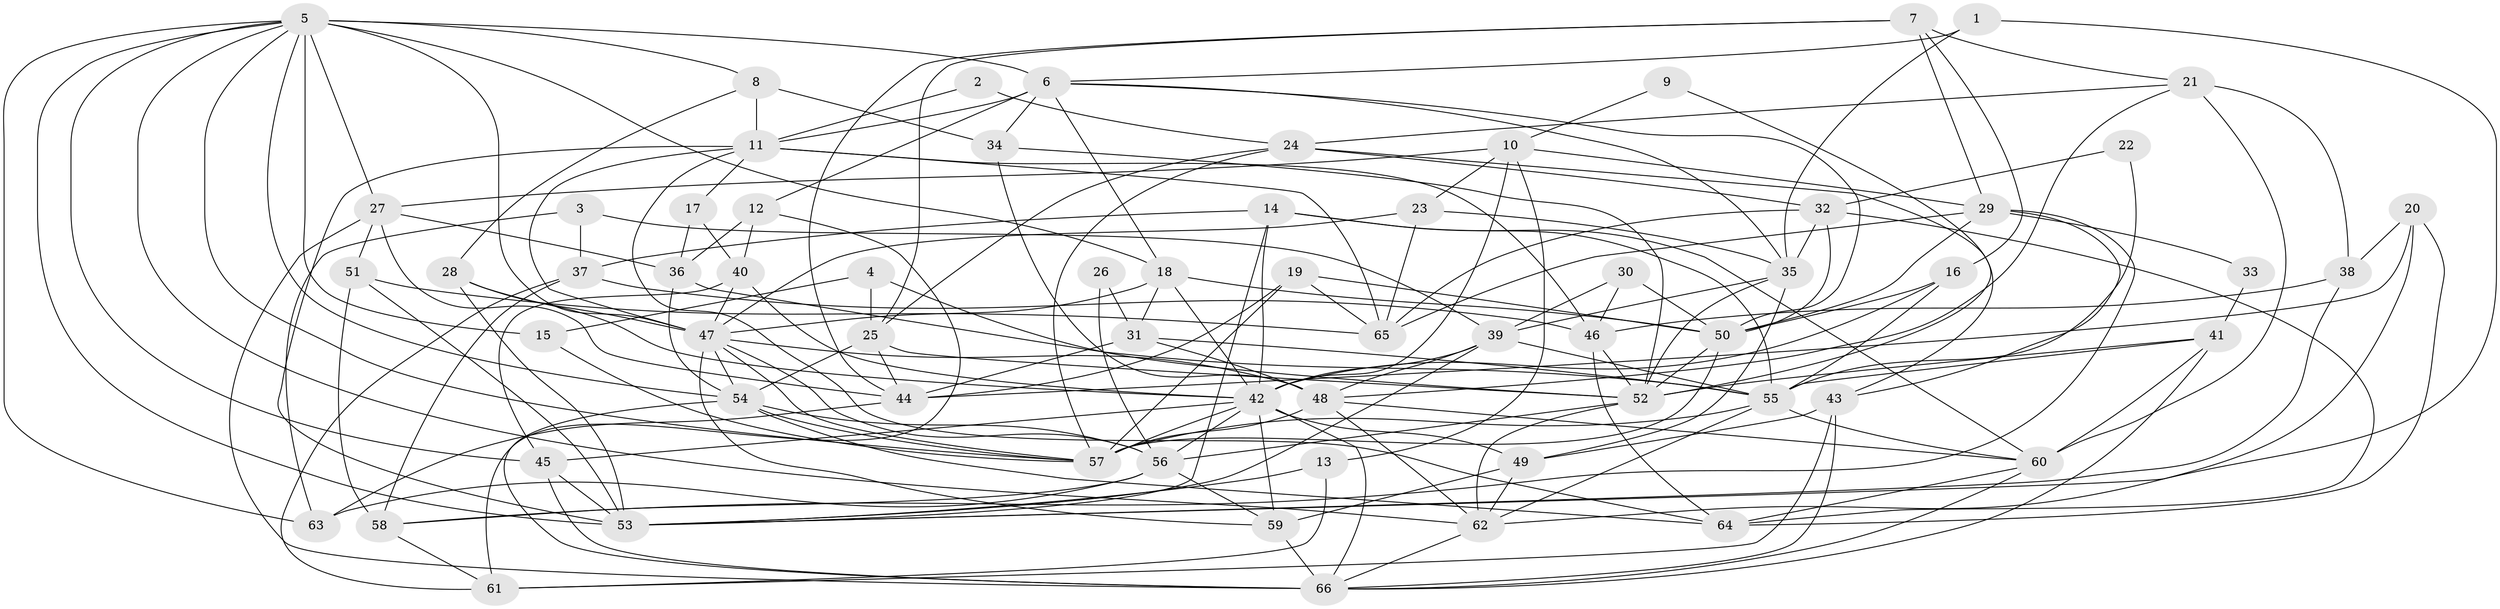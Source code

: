 // original degree distribution, {3: 0.2824427480916031, 9: 0.007633587786259542, 4: 0.32061068702290074, 7: 0.03816793893129771, 2: 0.09923664122137404, 5: 0.19083969465648856, 6: 0.05343511450381679, 8: 0.007633587786259542}
// Generated by graph-tools (version 1.1) at 2025/26/03/09/25 03:26:14]
// undirected, 66 vertices, 188 edges
graph export_dot {
graph [start="1"]
  node [color=gray90,style=filled];
  1;
  2;
  3;
  4;
  5;
  6;
  7;
  8;
  9;
  10;
  11;
  12;
  13;
  14;
  15;
  16;
  17;
  18;
  19;
  20;
  21;
  22;
  23;
  24;
  25;
  26;
  27;
  28;
  29;
  30;
  31;
  32;
  33;
  34;
  35;
  36;
  37;
  38;
  39;
  40;
  41;
  42;
  43;
  44;
  45;
  46;
  47;
  48;
  49;
  50;
  51;
  52;
  53;
  54;
  55;
  56;
  57;
  58;
  59;
  60;
  61;
  62;
  63;
  64;
  65;
  66;
  1 -- 6 [weight=1.0];
  1 -- 35 [weight=1.0];
  1 -- 53 [weight=1.0];
  2 -- 11 [weight=1.0];
  2 -- 24 [weight=1.0];
  3 -- 37 [weight=1.0];
  3 -- 39 [weight=1.0];
  3 -- 63 [weight=1.0];
  4 -- 15 [weight=1.0];
  4 -- 25 [weight=1.0];
  4 -- 52 [weight=1.0];
  5 -- 6 [weight=1.0];
  5 -- 8 [weight=1.0];
  5 -- 15 [weight=1.0];
  5 -- 18 [weight=1.0];
  5 -- 27 [weight=1.0];
  5 -- 45 [weight=1.0];
  5 -- 47 [weight=2.0];
  5 -- 53 [weight=1.0];
  5 -- 54 [weight=1.0];
  5 -- 57 [weight=1.0];
  5 -- 62 [weight=1.0];
  5 -- 63 [weight=1.0];
  6 -- 11 [weight=1.0];
  6 -- 12 [weight=1.0];
  6 -- 18 [weight=1.0];
  6 -- 34 [weight=1.0];
  6 -- 35 [weight=1.0];
  6 -- 50 [weight=1.0];
  7 -- 16 [weight=1.0];
  7 -- 21 [weight=1.0];
  7 -- 25 [weight=1.0];
  7 -- 29 [weight=1.0];
  7 -- 44 [weight=1.0];
  8 -- 11 [weight=1.0];
  8 -- 28 [weight=1.0];
  8 -- 34 [weight=1.0];
  9 -- 10 [weight=1.0];
  9 -- 52 [weight=1.0];
  10 -- 13 [weight=1.0];
  10 -- 23 [weight=1.0];
  10 -- 27 [weight=1.0];
  10 -- 29 [weight=1.0];
  10 -- 42 [weight=1.0];
  11 -- 17 [weight=1.0];
  11 -- 46 [weight=1.0];
  11 -- 47 [weight=1.0];
  11 -- 53 [weight=1.0];
  11 -- 64 [weight=1.0];
  11 -- 65 [weight=1.0];
  12 -- 36 [weight=1.0];
  12 -- 40 [weight=1.0];
  12 -- 61 [weight=1.0];
  13 -- 53 [weight=1.0];
  13 -- 61 [weight=1.0];
  14 -- 37 [weight=1.0];
  14 -- 42 [weight=1.0];
  14 -- 53 [weight=1.0];
  14 -- 55 [weight=1.0];
  14 -- 60 [weight=2.0];
  15 -- 57 [weight=1.0];
  16 -- 42 [weight=1.0];
  16 -- 50 [weight=1.0];
  16 -- 55 [weight=1.0];
  17 -- 36 [weight=1.0];
  17 -- 40 [weight=1.0];
  18 -- 31 [weight=1.0];
  18 -- 42 [weight=1.0];
  18 -- 47 [weight=1.0];
  18 -- 50 [weight=1.0];
  19 -- 44 [weight=1.0];
  19 -- 50 [weight=1.0];
  19 -- 57 [weight=2.0];
  19 -- 65 [weight=1.0];
  20 -- 38 [weight=1.0];
  20 -- 44 [weight=1.0];
  20 -- 62 [weight=1.0];
  20 -- 64 [weight=1.0];
  21 -- 24 [weight=1.0];
  21 -- 38 [weight=2.0];
  21 -- 48 [weight=1.0];
  21 -- 60 [weight=1.0];
  22 -- 32 [weight=1.0];
  22 -- 55 [weight=1.0];
  23 -- 35 [weight=1.0];
  23 -- 47 [weight=1.0];
  23 -- 65 [weight=1.0];
  24 -- 25 [weight=1.0];
  24 -- 32 [weight=1.0];
  24 -- 43 [weight=1.0];
  24 -- 57 [weight=1.0];
  25 -- 44 [weight=1.0];
  25 -- 52 [weight=1.0];
  25 -- 54 [weight=1.0];
  26 -- 31 [weight=1.0];
  26 -- 56 [weight=1.0];
  27 -- 36 [weight=1.0];
  27 -- 44 [weight=1.0];
  27 -- 51 [weight=1.0];
  27 -- 66 [weight=1.0];
  28 -- 42 [weight=1.0];
  28 -- 47 [weight=1.0];
  28 -- 53 [weight=1.0];
  29 -- 33 [weight=1.0];
  29 -- 43 [weight=1.0];
  29 -- 50 [weight=1.0];
  29 -- 58 [weight=1.0];
  29 -- 65 [weight=1.0];
  30 -- 39 [weight=1.0];
  30 -- 46 [weight=1.0];
  30 -- 50 [weight=1.0];
  31 -- 44 [weight=1.0];
  31 -- 48 [weight=1.0];
  31 -- 55 [weight=1.0];
  32 -- 35 [weight=1.0];
  32 -- 50 [weight=1.0];
  32 -- 64 [weight=1.0];
  32 -- 65 [weight=1.0];
  33 -- 41 [weight=1.0];
  34 -- 48 [weight=1.0];
  34 -- 52 [weight=1.0];
  35 -- 39 [weight=1.0];
  35 -- 49 [weight=1.0];
  35 -- 52 [weight=1.0];
  36 -- 54 [weight=1.0];
  36 -- 55 [weight=1.0];
  37 -- 46 [weight=1.0];
  37 -- 58 [weight=1.0];
  37 -- 61 [weight=1.0];
  38 -- 46 [weight=1.0];
  38 -- 53 [weight=1.0];
  39 -- 42 [weight=1.0];
  39 -- 48 [weight=1.0];
  39 -- 53 [weight=1.0];
  39 -- 55 [weight=2.0];
  40 -- 42 [weight=1.0];
  40 -- 45 [weight=1.0];
  40 -- 47 [weight=1.0];
  41 -- 52 [weight=1.0];
  41 -- 55 [weight=1.0];
  41 -- 60 [weight=1.0];
  41 -- 66 [weight=1.0];
  42 -- 45 [weight=1.0];
  42 -- 49 [weight=1.0];
  42 -- 56 [weight=1.0];
  42 -- 57 [weight=1.0];
  42 -- 59 [weight=1.0];
  42 -- 66 [weight=1.0];
  43 -- 49 [weight=1.0];
  43 -- 61 [weight=1.0];
  43 -- 66 [weight=1.0];
  44 -- 63 [weight=1.0];
  45 -- 53 [weight=1.0];
  45 -- 66 [weight=1.0];
  46 -- 52 [weight=1.0];
  46 -- 64 [weight=1.0];
  47 -- 48 [weight=1.0];
  47 -- 54 [weight=1.0];
  47 -- 56 [weight=1.0];
  47 -- 57 [weight=1.0];
  47 -- 59 [weight=1.0];
  48 -- 57 [weight=1.0];
  48 -- 60 [weight=1.0];
  48 -- 62 [weight=1.0];
  49 -- 59 [weight=1.0];
  49 -- 62 [weight=1.0];
  50 -- 52 [weight=1.0];
  50 -- 57 [weight=1.0];
  51 -- 53 [weight=2.0];
  51 -- 58 [weight=1.0];
  51 -- 65 [weight=1.0];
  52 -- 56 [weight=1.0];
  52 -- 62 [weight=1.0];
  54 -- 56 [weight=1.0];
  54 -- 57 [weight=1.0];
  54 -- 64 [weight=1.0];
  54 -- 66 [weight=2.0];
  55 -- 57 [weight=1.0];
  55 -- 60 [weight=1.0];
  55 -- 62 [weight=2.0];
  56 -- 58 [weight=1.0];
  56 -- 59 [weight=1.0];
  56 -- 63 [weight=1.0];
  58 -- 61 [weight=1.0];
  59 -- 66 [weight=1.0];
  60 -- 64 [weight=1.0];
  60 -- 66 [weight=1.0];
  62 -- 66 [weight=1.0];
}

